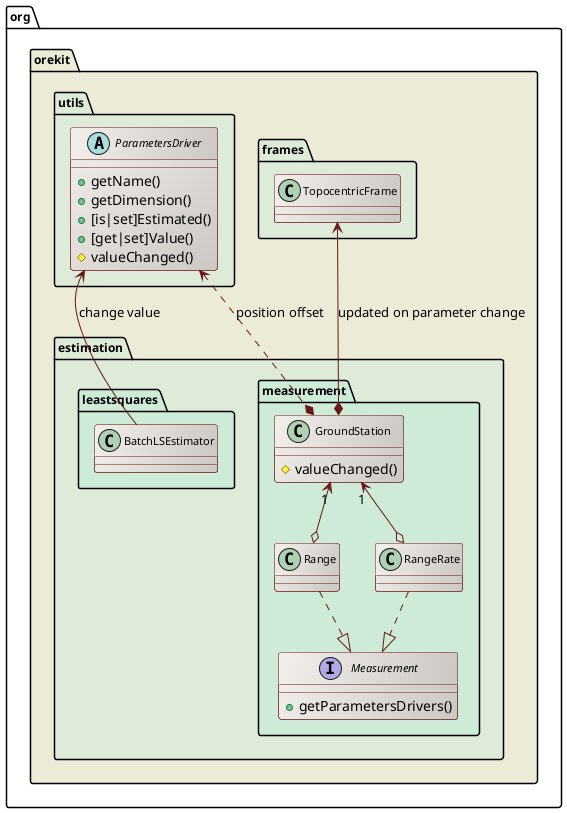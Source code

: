 ' Copyright 2002-2016 CS Systèmes d'Information
' Licensed to CS Systèmes d'Information (CS) under one or more
' contributor license agreements.  See the NOTICE file distributed with
' this work for additional information regarding copyright ownership.
' CS licenses this file to You under the Apache License, Version 2.0
' (the "License"); you may not use this file except in compliance with
' the License.  You may obtain a copy of the License at
'
'   http://www.apache.org/licenses/LICENSE-2.0
'
' Unless required by applicable law or agreed to in writing, software
' distributed under the License is distributed on an "AS IS" BASIS,
' WITHOUT WARRANTIES OR CONDITIONS OF ANY KIND, either express or implied.
' See the License for the specific language governing permissions and
' limitations under the License.
 
@startuml

  skinparam svek                  true
  skinparam ClassBackgroundColor  #F3EFEB/CCC9C5
  skinparam ClassArrowColor       #691616
  skinparam ClassBorderColor      #691616
  skinparam NoteBackgroundColor   #F3EFEB
  skinparam NoteBorderColor       #691616
  skinparam NoteFontColor         #691616
  skinparam ClassFontSize         11
  skinparam PackageFontSize       12

  package org.orekit #ECEBD8 {

    package frames #DDEBD8 {
      class TopocentricFrame
    }

    package utils #DDEBD8 {
      abstract class ParametersDriver {
        +getName()
        +getDimension()
        +[is|set]Estimated()
        +[get|set]Value()
        #valueChanged()
      }
    }

    package estimation #DDEBD8 {

      package leastsquares #CEEBD8 { 
        class BatchLSEstimator
      }

      ParametersDriver <-- BatchLSEstimator : change value
      package measurement #CEEBD8 {
        interface Measurement {
          +getParametersDrivers()
        }
        class GroundStation {
          #valueChanged()
        }
        Range     ..|> Measurement
        RangeRate ..|> Measurement
        GroundStation "1" <--o Range
        GroundStation "1" <--o RangeRate
        ParametersDriver <..* GroundStation : position offset
        TopocentricFrame <--* GroundStation : updated on parameter change
       }

    }

  }


@enduml
